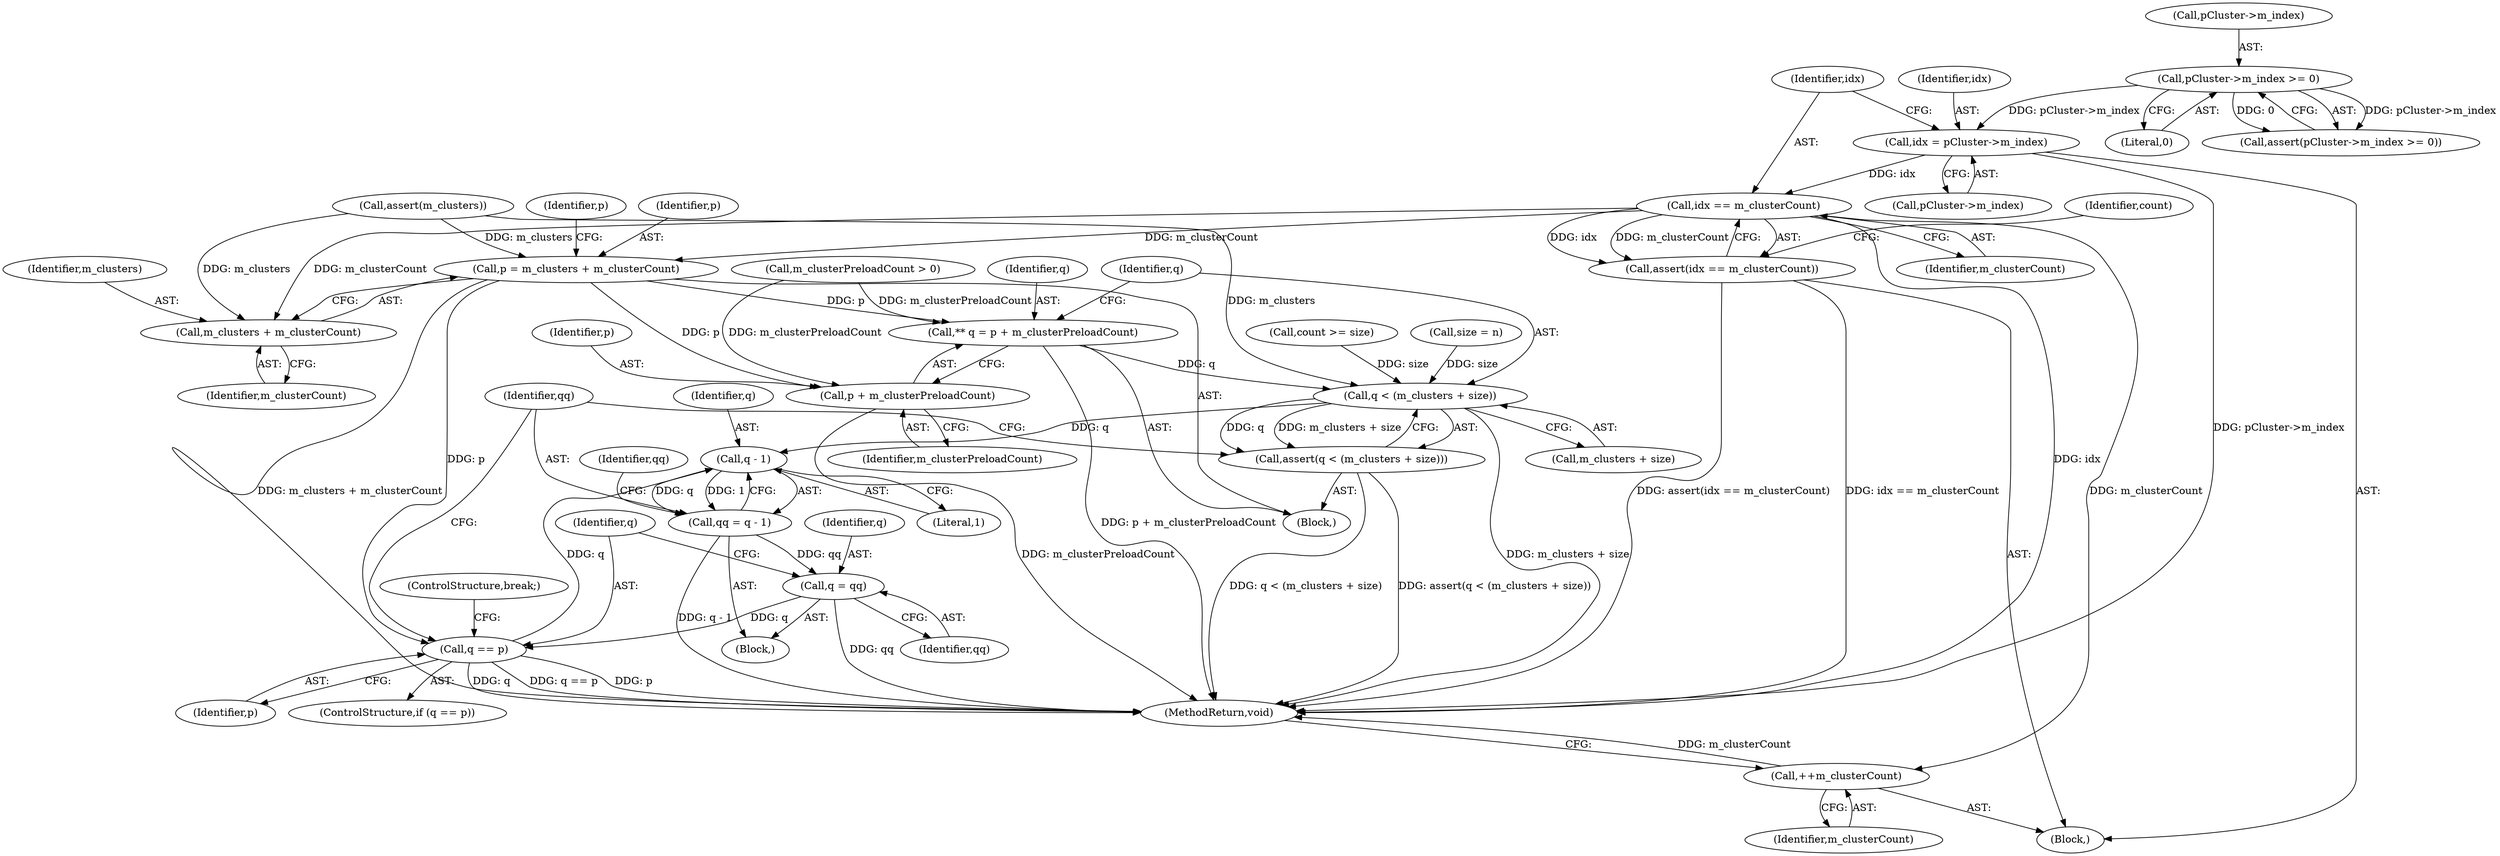 digraph "1_Android_04839626ed859623901ebd3a5fd483982186b59d@pointer" {
"1000126" [label="(Call,idx = pCluster->m_index)"];
"1000106" [label="(Call,pCluster->m_index >= 0)"];
"1000132" [label="(Call,idx == m_clusterCount)"];
"1000131" [label="(Call,assert(idx == m_clusterCount))"];
"1000190" [label="(Call,p = m_clusters + m_clusterCount)"];
"1000206" [label="(Call,** q = p + m_clusterPreloadCount)"];
"1000212" [label="(Call,q < (m_clusters + size))"];
"1000211" [label="(Call,assert(q < (m_clusters + size)))"];
"1000221" [label="(Call,q - 1)"];
"1000219" [label="(Call,qq = q - 1)"];
"1000236" [label="(Call,q = qq)"];
"1000240" [label="(Call,q == p)"];
"1000208" [label="(Call,p + m_clusterPreloadCount)"];
"1000192" [label="(Call,m_clusters + m_clusterCount)"];
"1000249" [label="(Call,++m_clusterCount)"];
"1000251" [label="(MethodReturn,void)"];
"1000240" [label="(Call,q == p)"];
"1000219" [label="(Call,qq = q - 1)"];
"1000197" [label="(Identifier,p)"];
"1000128" [label="(Call,pCluster->m_index)"];
"1000249" [label="(Call,++m_clusterCount)"];
"1000191" [label="(Identifier,p)"];
"1000243" [label="(ControlStructure,break;)"];
"1000187" [label="(Block,)"];
"1000127" [label="(Identifier,idx)"];
"1000132" [label="(Call,idx == m_clusterCount)"];
"1000250" [label="(Identifier,m_clusterCount)"];
"1000213" [label="(Identifier,q)"];
"1000194" [label="(Identifier,m_clusterCount)"];
"1000214" [label="(Call,m_clusters + size)"];
"1000211" [label="(Call,assert(q < (m_clusters + size)))"];
"1000136" [label="(Call,count >= size)"];
"1000107" [label="(Call,pCluster->m_index)"];
"1000192" [label="(Call,m_clusters + m_clusterCount)"];
"1000209" [label="(Identifier,p)"];
"1000236" [label="(Call,q = qq)"];
"1000188" [label="(Call,assert(m_clusters))"];
"1000242" [label="(Identifier,p)"];
"1000134" [label="(Identifier,m_clusterCount)"];
"1000206" [label="(Call,** q = p + m_clusterPreloadCount)"];
"1000131" [label="(Call,assert(idx == m_clusterCount))"];
"1000239" [label="(ControlStructure,if (q == p))"];
"1000210" [label="(Identifier,m_clusterPreloadCount)"];
"1000133" [label="(Identifier,idx)"];
"1000110" [label="(Literal,0)"];
"1000102" [label="(Block,)"];
"1000184" [label="(Call,m_clusterPreloadCount > 0)"];
"1000190" [label="(Call,p = m_clusters + m_clusterCount)"];
"1000222" [label="(Identifier,q)"];
"1000241" [label="(Identifier,q)"];
"1000208" [label="(Call,p + m_clusterPreloadCount)"];
"1000220" [label="(Identifier,qq)"];
"1000238" [label="(Identifier,qq)"];
"1000218" [label="(Block,)"];
"1000126" [label="(Call,idx = pCluster->m_index)"];
"1000180" [label="(Call,size = n)"];
"1000223" [label="(Literal,1)"];
"1000105" [label="(Call,assert(pCluster->m_index >= 0))"];
"1000212" [label="(Call,q < (m_clusters + size))"];
"1000193" [label="(Identifier,m_clusters)"];
"1000221" [label="(Call,q - 1)"];
"1000207" [label="(Identifier,q)"];
"1000106" [label="(Call,pCluster->m_index >= 0)"];
"1000228" [label="(Identifier,qq)"];
"1000237" [label="(Identifier,q)"];
"1000137" [label="(Identifier,count)"];
"1000126" -> "1000102"  [label="AST: "];
"1000126" -> "1000128"  [label="CFG: "];
"1000127" -> "1000126"  [label="AST: "];
"1000128" -> "1000126"  [label="AST: "];
"1000133" -> "1000126"  [label="CFG: "];
"1000126" -> "1000251"  [label="DDG: pCluster->m_index"];
"1000106" -> "1000126"  [label="DDG: pCluster->m_index"];
"1000126" -> "1000132"  [label="DDG: idx"];
"1000106" -> "1000105"  [label="AST: "];
"1000106" -> "1000110"  [label="CFG: "];
"1000107" -> "1000106"  [label="AST: "];
"1000110" -> "1000106"  [label="AST: "];
"1000105" -> "1000106"  [label="CFG: "];
"1000106" -> "1000105"  [label="DDG: pCluster->m_index"];
"1000106" -> "1000105"  [label="DDG: 0"];
"1000132" -> "1000131"  [label="AST: "];
"1000132" -> "1000134"  [label="CFG: "];
"1000133" -> "1000132"  [label="AST: "];
"1000134" -> "1000132"  [label="AST: "];
"1000131" -> "1000132"  [label="CFG: "];
"1000132" -> "1000251"  [label="DDG: idx"];
"1000132" -> "1000131"  [label="DDG: idx"];
"1000132" -> "1000131"  [label="DDG: m_clusterCount"];
"1000132" -> "1000190"  [label="DDG: m_clusterCount"];
"1000132" -> "1000192"  [label="DDG: m_clusterCount"];
"1000132" -> "1000249"  [label="DDG: m_clusterCount"];
"1000131" -> "1000102"  [label="AST: "];
"1000137" -> "1000131"  [label="CFG: "];
"1000131" -> "1000251"  [label="DDG: idx == m_clusterCount"];
"1000131" -> "1000251"  [label="DDG: assert(idx == m_clusterCount)"];
"1000190" -> "1000187"  [label="AST: "];
"1000190" -> "1000192"  [label="CFG: "];
"1000191" -> "1000190"  [label="AST: "];
"1000192" -> "1000190"  [label="AST: "];
"1000197" -> "1000190"  [label="CFG: "];
"1000190" -> "1000251"  [label="DDG: m_clusters + m_clusterCount"];
"1000188" -> "1000190"  [label="DDG: m_clusters"];
"1000190" -> "1000206"  [label="DDG: p"];
"1000190" -> "1000208"  [label="DDG: p"];
"1000190" -> "1000240"  [label="DDG: p"];
"1000206" -> "1000187"  [label="AST: "];
"1000206" -> "1000208"  [label="CFG: "];
"1000207" -> "1000206"  [label="AST: "];
"1000208" -> "1000206"  [label="AST: "];
"1000213" -> "1000206"  [label="CFG: "];
"1000206" -> "1000251"  [label="DDG: p + m_clusterPreloadCount"];
"1000184" -> "1000206"  [label="DDG: m_clusterPreloadCount"];
"1000206" -> "1000212"  [label="DDG: q"];
"1000212" -> "1000211"  [label="AST: "];
"1000212" -> "1000214"  [label="CFG: "];
"1000213" -> "1000212"  [label="AST: "];
"1000214" -> "1000212"  [label="AST: "];
"1000211" -> "1000212"  [label="CFG: "];
"1000212" -> "1000251"  [label="DDG: m_clusters + size"];
"1000212" -> "1000211"  [label="DDG: q"];
"1000212" -> "1000211"  [label="DDG: m_clusters + size"];
"1000188" -> "1000212"  [label="DDG: m_clusters"];
"1000180" -> "1000212"  [label="DDG: size"];
"1000136" -> "1000212"  [label="DDG: size"];
"1000212" -> "1000221"  [label="DDG: q"];
"1000211" -> "1000187"  [label="AST: "];
"1000220" -> "1000211"  [label="CFG: "];
"1000211" -> "1000251"  [label="DDG: q < (m_clusters + size)"];
"1000211" -> "1000251"  [label="DDG: assert(q < (m_clusters + size))"];
"1000221" -> "1000219"  [label="AST: "];
"1000221" -> "1000223"  [label="CFG: "];
"1000222" -> "1000221"  [label="AST: "];
"1000223" -> "1000221"  [label="AST: "];
"1000219" -> "1000221"  [label="CFG: "];
"1000221" -> "1000219"  [label="DDG: q"];
"1000221" -> "1000219"  [label="DDG: 1"];
"1000240" -> "1000221"  [label="DDG: q"];
"1000219" -> "1000218"  [label="AST: "];
"1000220" -> "1000219"  [label="AST: "];
"1000228" -> "1000219"  [label="CFG: "];
"1000219" -> "1000251"  [label="DDG: q - 1"];
"1000219" -> "1000236"  [label="DDG: qq"];
"1000236" -> "1000218"  [label="AST: "];
"1000236" -> "1000238"  [label="CFG: "];
"1000237" -> "1000236"  [label="AST: "];
"1000238" -> "1000236"  [label="AST: "];
"1000241" -> "1000236"  [label="CFG: "];
"1000236" -> "1000251"  [label="DDG: qq"];
"1000236" -> "1000240"  [label="DDG: q"];
"1000240" -> "1000239"  [label="AST: "];
"1000240" -> "1000242"  [label="CFG: "];
"1000241" -> "1000240"  [label="AST: "];
"1000242" -> "1000240"  [label="AST: "];
"1000220" -> "1000240"  [label="CFG: "];
"1000243" -> "1000240"  [label="CFG: "];
"1000240" -> "1000251"  [label="DDG: q == p"];
"1000240" -> "1000251"  [label="DDG: p"];
"1000240" -> "1000251"  [label="DDG: q"];
"1000208" -> "1000210"  [label="CFG: "];
"1000209" -> "1000208"  [label="AST: "];
"1000210" -> "1000208"  [label="AST: "];
"1000208" -> "1000251"  [label="DDG: m_clusterPreloadCount"];
"1000184" -> "1000208"  [label="DDG: m_clusterPreloadCount"];
"1000192" -> "1000194"  [label="CFG: "];
"1000193" -> "1000192"  [label="AST: "];
"1000194" -> "1000192"  [label="AST: "];
"1000188" -> "1000192"  [label="DDG: m_clusters"];
"1000249" -> "1000102"  [label="AST: "];
"1000249" -> "1000250"  [label="CFG: "];
"1000250" -> "1000249"  [label="AST: "];
"1000251" -> "1000249"  [label="CFG: "];
"1000249" -> "1000251"  [label="DDG: m_clusterCount"];
}
